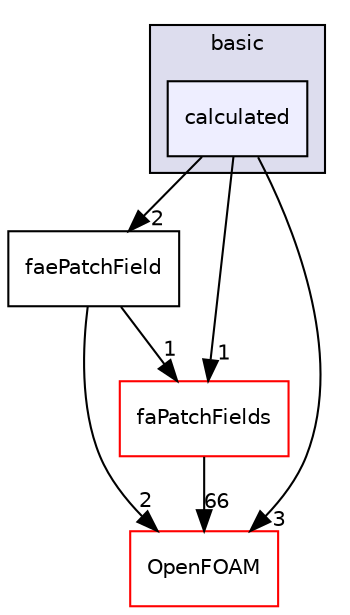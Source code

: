 digraph "src/finiteArea/fields/faePatchFields/basic/calculated" {
  bgcolor=transparent;
  compound=true
  node [ fontsize="10", fontname="Helvetica"];
  edge [ labelfontsize="10", labelfontname="Helvetica"];
  subgraph clusterdir_9a9f627b286188d2cd1baa0c83c91946 {
    graph [ bgcolor="#ddddee", pencolor="black", label="basic" fontname="Helvetica", fontsize="10", URL="dir_9a9f627b286188d2cd1baa0c83c91946.html"]
  dir_d49fb760a0a31d76b9806e3e29f49c7e [shape=box, label="calculated", style="filled", fillcolor="#eeeeff", pencolor="black", URL="dir_d49fb760a0a31d76b9806e3e29f49c7e.html"];
  }
  dir_89f267ce19ccb856c83f45a6dc92ab14 [shape=box label="faePatchField" URL="dir_89f267ce19ccb856c83f45a6dc92ab14.html"];
  dir_c5473ff19b20e6ec4dfe5c310b3778a8 [shape=box label="OpenFOAM" color="red" URL="dir_c5473ff19b20e6ec4dfe5c310b3778a8.html"];
  dir_2ab18c7cf3ac70392000d64dbb3a76b5 [shape=box label="faPatchFields" color="red" URL="dir_2ab18c7cf3ac70392000d64dbb3a76b5.html"];
  dir_89f267ce19ccb856c83f45a6dc92ab14->dir_c5473ff19b20e6ec4dfe5c310b3778a8 [headlabel="2", labeldistance=1.5 headhref="dir_000748_002151.html"];
  dir_89f267ce19ccb856c83f45a6dc92ab14->dir_2ab18c7cf3ac70392000d64dbb3a76b5 [headlabel="1", labeldistance=1.5 headhref="dir_000748_000749.html"];
  dir_2ab18c7cf3ac70392000d64dbb3a76b5->dir_c5473ff19b20e6ec4dfe5c310b3778a8 [headlabel="66", labeldistance=1.5 headhref="dir_000749_002151.html"];
  dir_d49fb760a0a31d76b9806e3e29f49c7e->dir_89f267ce19ccb856c83f45a6dc92ab14 [headlabel="2", labeldistance=1.5 headhref="dir_000739_000748.html"];
  dir_d49fb760a0a31d76b9806e3e29f49c7e->dir_c5473ff19b20e6ec4dfe5c310b3778a8 [headlabel="3", labeldistance=1.5 headhref="dir_000739_002151.html"];
  dir_d49fb760a0a31d76b9806e3e29f49c7e->dir_2ab18c7cf3ac70392000d64dbb3a76b5 [headlabel="1", labeldistance=1.5 headhref="dir_000739_000749.html"];
}
